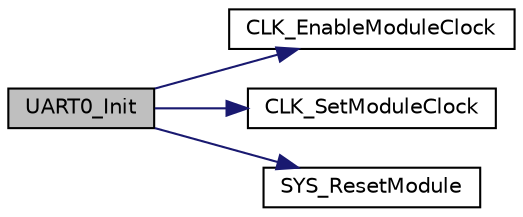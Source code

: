 digraph "UART0_Init"
{
 // LATEX_PDF_SIZE
  edge [fontname="Helvetica",fontsize="10",labelfontname="Helvetica",labelfontsize="10"];
  node [fontname="Helvetica",fontsize="10",shape=record];
  rankdir="LR";
  Node1 [label="UART0_Init",height=0.2,width=0.4,color="black", fillcolor="grey75", style="filled", fontcolor="black",tooltip="Initiate UART0 as 8-N-1 and 115200 BPS."];
  Node1 -> Node2 [color="midnightblue",fontsize="10",style="solid",fontname="Helvetica"];
  Node2 [label="CLK_EnableModuleClock",height=0.2,width=0.4,color="black", fillcolor="white", style="filled",URL="$d7/d42/group___n_a_n_o100___c_l_k___e_x_p_o_r_t_e_d___f_u_n_c_t_i_o_n_s.html#ga517b9f3157919153e56c85ffb9ccd0ab",tooltip="This function enable module clock."];
  Node1 -> Node3 [color="midnightblue",fontsize="10",style="solid",fontname="Helvetica"];
  Node3 [label="CLK_SetModuleClock",height=0.2,width=0.4,color="black", fillcolor="white", style="filled",URL="$d7/d42/group___n_a_n_o100___c_l_k___e_x_p_o_r_t_e_d___f_u_n_c_t_i_o_n_s.html#gada76aad06147856dad5f349704112611",tooltip="This function set selected module clock source and module clock divider."];
  Node1 -> Node4 [color="midnightblue",fontsize="10",style="solid",fontname="Helvetica"];
  Node4 [label="SYS_ResetModule",height=0.2,width=0.4,color="black", fillcolor="white", style="filled",URL="$d6/d7a/group___n_a_n_o100___s_y_s___e_x_p_o_r_t_e_d___f_u_n_c_t_i_o_n_s.html#ga9e848b58c75cca02dc03ad1b90383a87",tooltip="This function reset selected modules."];
}
